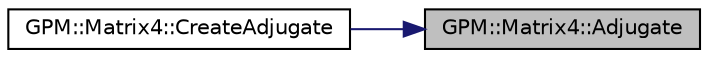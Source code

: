 digraph "GPM::Matrix4::Adjugate"
{
 // INTERACTIVE_SVG=YES
 // LATEX_PDF_SIZE
  edge [fontname="Helvetica",fontsize="10",labelfontname="Helvetica",labelfontsize="10"];
  node [fontname="Helvetica",fontsize="10",shape=record];
  rankdir="RL";
  Node48 [label="GPM::Matrix4::Adjugate",height=0.2,width=0.4,color="black", fillcolor="grey75", style="filled", fontcolor="black",tooltip=" "];
  Node48 -> Node49 [dir="back",color="midnightblue",fontsize="10",style="solid",fontname="Helvetica"];
  Node49 [label="GPM::Matrix4::CreateAdjugate",height=0.2,width=0.4,color="black", fillcolor="white", style="filled",URL="$struct_g_p_m_1_1_matrix4.html#ae1bc5e3bde1b6f58855fa6acf73553a6",tooltip=" "];
}
